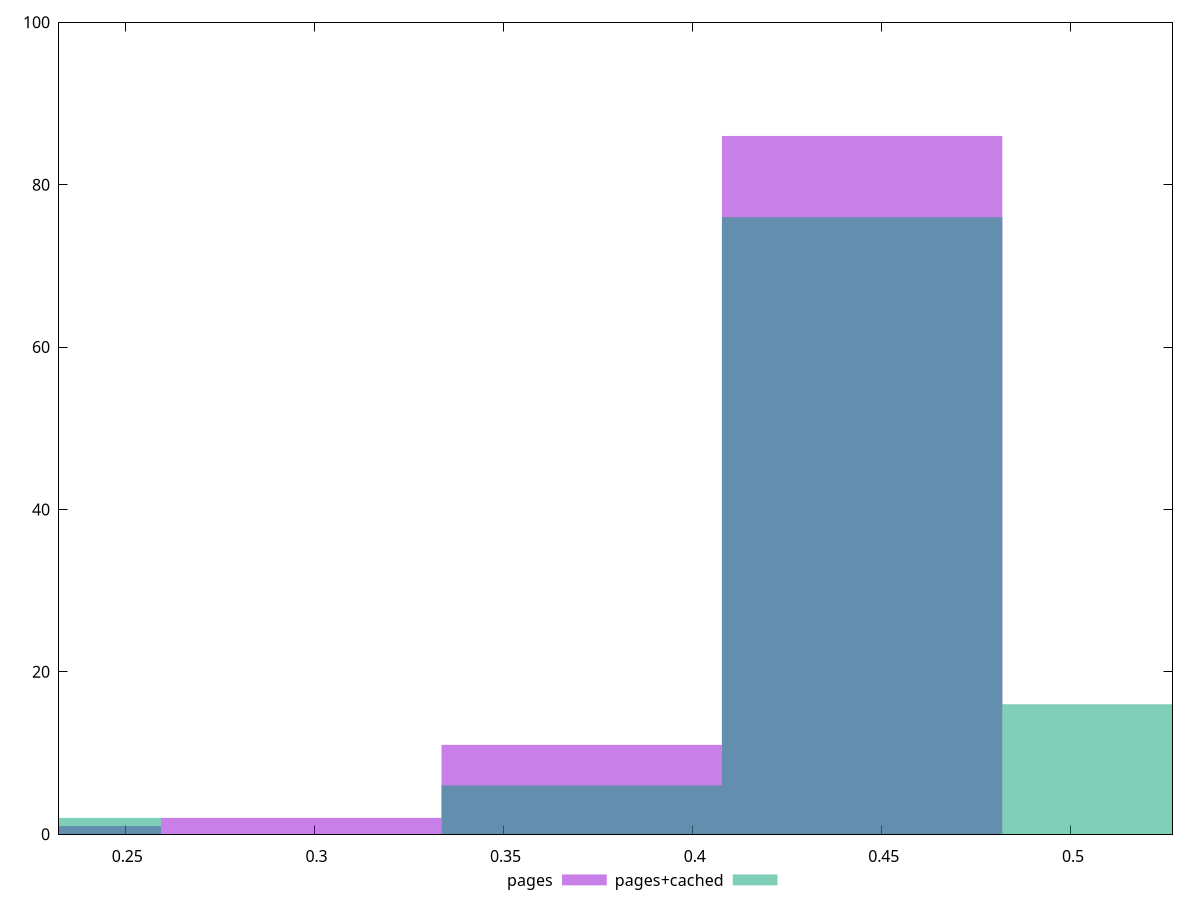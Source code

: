 reset

$pages <<EOF
0.2224052441297037 1
0.2965403255062716 2
0.37067540688283945 11
0.4448104882594074 86
EOF

$pagesCached <<EOF
0.2224052441297037 2
0.37067540688283945 6
0.4448104882594074 76
0.5189455696359753 16
EOF

set key outside below
set boxwidth 0.0741350813765679
set xrange [0.23248708341024593:0.5268569670300244]
set yrange [0:100]
set trange [0:100]
set style fill transparent solid 0.5 noborder
set terminal svg size 640, 500 enhanced background rgb 'white'
set output "report_00019_2021-02-10T18-14-37.922Z//meta/pScore/comparison/histogram/0_vs_1.svg"

plot $pages title "pages" with boxes, \
     $pagesCached title "pages+cached" with boxes

reset
